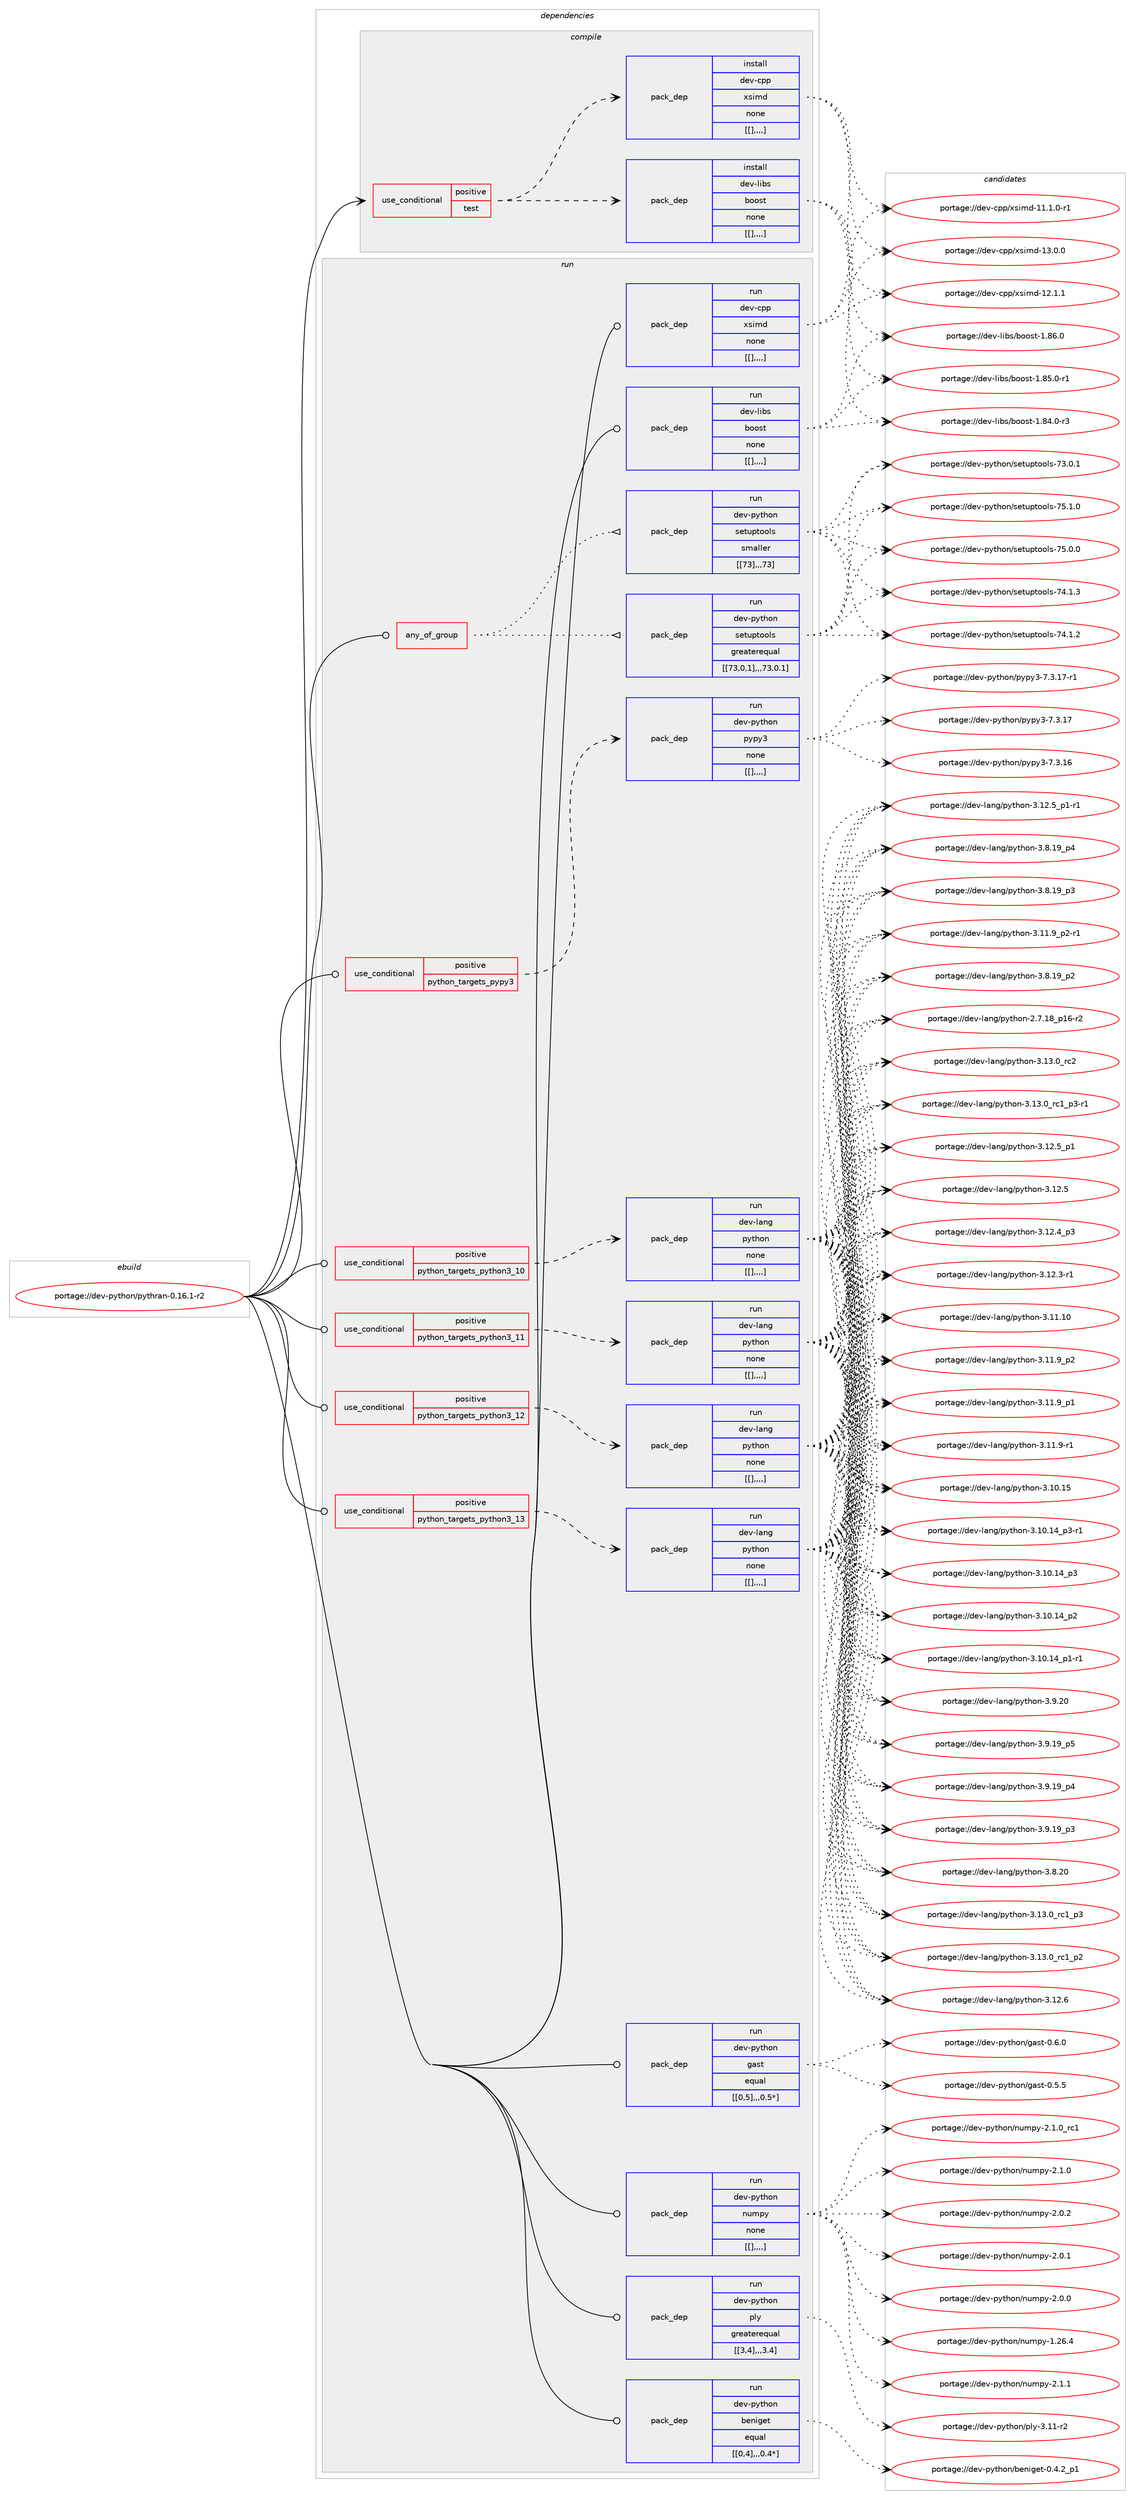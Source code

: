 digraph prolog {

# *************
# Graph options
# *************

newrank=true;
concentrate=true;
compound=true;
graph [rankdir=LR,fontname=Helvetica,fontsize=10,ranksep=1.5];#, ranksep=2.5, nodesep=0.2];
edge  [arrowhead=vee];
node  [fontname=Helvetica,fontsize=10];

# **********
# The ebuild
# **********

subgraph cluster_leftcol {
color=gray;
label=<<i>ebuild</i>>;
id [label="portage://dev-python/pythran-0.16.1-r2", color=red, width=4, href="../dev-python/pythran-0.16.1-r2.svg"];
}

# ****************
# The dependencies
# ****************

subgraph cluster_midcol {
color=gray;
label=<<i>dependencies</i>>;
subgraph cluster_compile {
fillcolor="#eeeeee";
style=filled;
label=<<i>compile</i>>;
subgraph cond39431 {
dependency162568 [label=<<TABLE BORDER="0" CELLBORDER="1" CELLSPACING="0" CELLPADDING="4"><TR><TD ROWSPAN="3" CELLPADDING="10">use_conditional</TD></TR><TR><TD>positive</TD></TR><TR><TD>test</TD></TR></TABLE>>, shape=none, color=red];
subgraph pack121879 {
dependency162569 [label=<<TABLE BORDER="0" CELLBORDER="1" CELLSPACING="0" CELLPADDING="4" WIDTH="220"><TR><TD ROWSPAN="6" CELLPADDING="30">pack_dep</TD></TR><TR><TD WIDTH="110">install</TD></TR><TR><TD>dev-libs</TD></TR><TR><TD>boost</TD></TR><TR><TD>none</TD></TR><TR><TD>[[],,,,]</TD></TR></TABLE>>, shape=none, color=blue];
}
dependency162568:e -> dependency162569:w [weight=20,style="dashed",arrowhead="vee"];
subgraph pack121880 {
dependency162570 [label=<<TABLE BORDER="0" CELLBORDER="1" CELLSPACING="0" CELLPADDING="4" WIDTH="220"><TR><TD ROWSPAN="6" CELLPADDING="30">pack_dep</TD></TR><TR><TD WIDTH="110">install</TD></TR><TR><TD>dev-cpp</TD></TR><TR><TD>xsimd</TD></TR><TR><TD>none</TD></TR><TR><TD>[[],,,,]</TD></TR></TABLE>>, shape=none, color=blue];
}
dependency162568:e -> dependency162570:w [weight=20,style="dashed",arrowhead="vee"];
}
id:e -> dependency162568:w [weight=20,style="solid",arrowhead="vee"];
}
subgraph cluster_compileandrun {
fillcolor="#eeeeee";
style=filled;
label=<<i>compile and run</i>>;
}
subgraph cluster_run {
fillcolor="#eeeeee";
style=filled;
label=<<i>run</i>>;
subgraph any1108 {
dependency162571 [label=<<TABLE BORDER="0" CELLBORDER="1" CELLSPACING="0" CELLPADDING="4"><TR><TD CELLPADDING="10">any_of_group</TD></TR></TABLE>>, shape=none, color=red];subgraph pack121881 {
dependency162572 [label=<<TABLE BORDER="0" CELLBORDER="1" CELLSPACING="0" CELLPADDING="4" WIDTH="220"><TR><TD ROWSPAN="6" CELLPADDING="30">pack_dep</TD></TR><TR><TD WIDTH="110">run</TD></TR><TR><TD>dev-python</TD></TR><TR><TD>setuptools</TD></TR><TR><TD>smaller</TD></TR><TR><TD>[[73],,,73]</TD></TR></TABLE>>, shape=none, color=blue];
}
dependency162571:e -> dependency162572:w [weight=20,style="dotted",arrowhead="oinv"];
subgraph pack121882 {
dependency162573 [label=<<TABLE BORDER="0" CELLBORDER="1" CELLSPACING="0" CELLPADDING="4" WIDTH="220"><TR><TD ROWSPAN="6" CELLPADDING="30">pack_dep</TD></TR><TR><TD WIDTH="110">run</TD></TR><TR><TD>dev-python</TD></TR><TR><TD>setuptools</TD></TR><TR><TD>greaterequal</TD></TR><TR><TD>[[73,0,1],,,73.0.1]</TD></TR></TABLE>>, shape=none, color=blue];
}
dependency162571:e -> dependency162573:w [weight=20,style="dotted",arrowhead="oinv"];
}
id:e -> dependency162571:w [weight=20,style="solid",arrowhead="odot"];
subgraph cond39432 {
dependency162574 [label=<<TABLE BORDER="0" CELLBORDER="1" CELLSPACING="0" CELLPADDING="4"><TR><TD ROWSPAN="3" CELLPADDING="10">use_conditional</TD></TR><TR><TD>positive</TD></TR><TR><TD>python_targets_pypy3</TD></TR></TABLE>>, shape=none, color=red];
subgraph pack121883 {
dependency162575 [label=<<TABLE BORDER="0" CELLBORDER="1" CELLSPACING="0" CELLPADDING="4" WIDTH="220"><TR><TD ROWSPAN="6" CELLPADDING="30">pack_dep</TD></TR><TR><TD WIDTH="110">run</TD></TR><TR><TD>dev-python</TD></TR><TR><TD>pypy3</TD></TR><TR><TD>none</TD></TR><TR><TD>[[],,,,]</TD></TR></TABLE>>, shape=none, color=blue];
}
dependency162574:e -> dependency162575:w [weight=20,style="dashed",arrowhead="vee"];
}
id:e -> dependency162574:w [weight=20,style="solid",arrowhead="odot"];
subgraph cond39433 {
dependency162576 [label=<<TABLE BORDER="0" CELLBORDER="1" CELLSPACING="0" CELLPADDING="4"><TR><TD ROWSPAN="3" CELLPADDING="10">use_conditional</TD></TR><TR><TD>positive</TD></TR><TR><TD>python_targets_python3_10</TD></TR></TABLE>>, shape=none, color=red];
subgraph pack121884 {
dependency162577 [label=<<TABLE BORDER="0" CELLBORDER="1" CELLSPACING="0" CELLPADDING="4" WIDTH="220"><TR><TD ROWSPAN="6" CELLPADDING="30">pack_dep</TD></TR><TR><TD WIDTH="110">run</TD></TR><TR><TD>dev-lang</TD></TR><TR><TD>python</TD></TR><TR><TD>none</TD></TR><TR><TD>[[],,,,]</TD></TR></TABLE>>, shape=none, color=blue];
}
dependency162576:e -> dependency162577:w [weight=20,style="dashed",arrowhead="vee"];
}
id:e -> dependency162576:w [weight=20,style="solid",arrowhead="odot"];
subgraph cond39434 {
dependency162578 [label=<<TABLE BORDER="0" CELLBORDER="1" CELLSPACING="0" CELLPADDING="4"><TR><TD ROWSPAN="3" CELLPADDING="10">use_conditional</TD></TR><TR><TD>positive</TD></TR><TR><TD>python_targets_python3_11</TD></TR></TABLE>>, shape=none, color=red];
subgraph pack121885 {
dependency162579 [label=<<TABLE BORDER="0" CELLBORDER="1" CELLSPACING="0" CELLPADDING="4" WIDTH="220"><TR><TD ROWSPAN="6" CELLPADDING="30">pack_dep</TD></TR><TR><TD WIDTH="110">run</TD></TR><TR><TD>dev-lang</TD></TR><TR><TD>python</TD></TR><TR><TD>none</TD></TR><TR><TD>[[],,,,]</TD></TR></TABLE>>, shape=none, color=blue];
}
dependency162578:e -> dependency162579:w [weight=20,style="dashed",arrowhead="vee"];
}
id:e -> dependency162578:w [weight=20,style="solid",arrowhead="odot"];
subgraph cond39435 {
dependency162580 [label=<<TABLE BORDER="0" CELLBORDER="1" CELLSPACING="0" CELLPADDING="4"><TR><TD ROWSPAN="3" CELLPADDING="10">use_conditional</TD></TR><TR><TD>positive</TD></TR><TR><TD>python_targets_python3_12</TD></TR></TABLE>>, shape=none, color=red];
subgraph pack121886 {
dependency162581 [label=<<TABLE BORDER="0" CELLBORDER="1" CELLSPACING="0" CELLPADDING="4" WIDTH="220"><TR><TD ROWSPAN="6" CELLPADDING="30">pack_dep</TD></TR><TR><TD WIDTH="110">run</TD></TR><TR><TD>dev-lang</TD></TR><TR><TD>python</TD></TR><TR><TD>none</TD></TR><TR><TD>[[],,,,]</TD></TR></TABLE>>, shape=none, color=blue];
}
dependency162580:e -> dependency162581:w [weight=20,style="dashed",arrowhead="vee"];
}
id:e -> dependency162580:w [weight=20,style="solid",arrowhead="odot"];
subgraph cond39436 {
dependency162582 [label=<<TABLE BORDER="0" CELLBORDER="1" CELLSPACING="0" CELLPADDING="4"><TR><TD ROWSPAN="3" CELLPADDING="10">use_conditional</TD></TR><TR><TD>positive</TD></TR><TR><TD>python_targets_python3_13</TD></TR></TABLE>>, shape=none, color=red];
subgraph pack121887 {
dependency162583 [label=<<TABLE BORDER="0" CELLBORDER="1" CELLSPACING="0" CELLPADDING="4" WIDTH="220"><TR><TD ROWSPAN="6" CELLPADDING="30">pack_dep</TD></TR><TR><TD WIDTH="110">run</TD></TR><TR><TD>dev-lang</TD></TR><TR><TD>python</TD></TR><TR><TD>none</TD></TR><TR><TD>[[],,,,]</TD></TR></TABLE>>, shape=none, color=blue];
}
dependency162582:e -> dependency162583:w [weight=20,style="dashed",arrowhead="vee"];
}
id:e -> dependency162582:w [weight=20,style="solid",arrowhead="odot"];
subgraph pack121888 {
dependency162584 [label=<<TABLE BORDER="0" CELLBORDER="1" CELLSPACING="0" CELLPADDING="4" WIDTH="220"><TR><TD ROWSPAN="6" CELLPADDING="30">pack_dep</TD></TR><TR><TD WIDTH="110">run</TD></TR><TR><TD>dev-cpp</TD></TR><TR><TD>xsimd</TD></TR><TR><TD>none</TD></TR><TR><TD>[[],,,,]</TD></TR></TABLE>>, shape=none, color=blue];
}
id:e -> dependency162584:w [weight=20,style="solid",arrowhead="odot"];
subgraph pack121889 {
dependency162585 [label=<<TABLE BORDER="0" CELLBORDER="1" CELLSPACING="0" CELLPADDING="4" WIDTH="220"><TR><TD ROWSPAN="6" CELLPADDING="30">pack_dep</TD></TR><TR><TD WIDTH="110">run</TD></TR><TR><TD>dev-libs</TD></TR><TR><TD>boost</TD></TR><TR><TD>none</TD></TR><TR><TD>[[],,,,]</TD></TR></TABLE>>, shape=none, color=blue];
}
id:e -> dependency162585:w [weight=20,style="solid",arrowhead="odot"];
subgraph pack121890 {
dependency162586 [label=<<TABLE BORDER="0" CELLBORDER="1" CELLSPACING="0" CELLPADDING="4" WIDTH="220"><TR><TD ROWSPAN="6" CELLPADDING="30">pack_dep</TD></TR><TR><TD WIDTH="110">run</TD></TR><TR><TD>dev-python</TD></TR><TR><TD>beniget</TD></TR><TR><TD>equal</TD></TR><TR><TD>[[0,4],,,0.4*]</TD></TR></TABLE>>, shape=none, color=blue];
}
id:e -> dependency162586:w [weight=20,style="solid",arrowhead="odot"];
subgraph pack121891 {
dependency162587 [label=<<TABLE BORDER="0" CELLBORDER="1" CELLSPACING="0" CELLPADDING="4" WIDTH="220"><TR><TD ROWSPAN="6" CELLPADDING="30">pack_dep</TD></TR><TR><TD WIDTH="110">run</TD></TR><TR><TD>dev-python</TD></TR><TR><TD>gast</TD></TR><TR><TD>equal</TD></TR><TR><TD>[[0,5],,,0.5*]</TD></TR></TABLE>>, shape=none, color=blue];
}
id:e -> dependency162587:w [weight=20,style="solid",arrowhead="odot"];
subgraph pack121892 {
dependency162588 [label=<<TABLE BORDER="0" CELLBORDER="1" CELLSPACING="0" CELLPADDING="4" WIDTH="220"><TR><TD ROWSPAN="6" CELLPADDING="30">pack_dep</TD></TR><TR><TD WIDTH="110">run</TD></TR><TR><TD>dev-python</TD></TR><TR><TD>numpy</TD></TR><TR><TD>none</TD></TR><TR><TD>[[],,,,]</TD></TR></TABLE>>, shape=none, color=blue];
}
id:e -> dependency162588:w [weight=20,style="solid",arrowhead="odot"];
subgraph pack121893 {
dependency162589 [label=<<TABLE BORDER="0" CELLBORDER="1" CELLSPACING="0" CELLPADDING="4" WIDTH="220"><TR><TD ROWSPAN="6" CELLPADDING="30">pack_dep</TD></TR><TR><TD WIDTH="110">run</TD></TR><TR><TD>dev-python</TD></TR><TR><TD>ply</TD></TR><TR><TD>greaterequal</TD></TR><TR><TD>[[3,4],,,3.4]</TD></TR></TABLE>>, shape=none, color=blue];
}
id:e -> dependency162589:w [weight=20,style="solid",arrowhead="odot"];
}
}

# **************
# The candidates
# **************

subgraph cluster_choices {
rank=same;
color=gray;
label=<<i>candidates</i>>;

subgraph choice121879 {
color=black;
nodesep=1;
choice1001011184510810598115479811111111511645494656544648 [label="portage://dev-libs/boost-1.86.0", color=red, width=4,href="../dev-libs/boost-1.86.0.svg"];
choice10010111845108105981154798111111115116454946565346484511449 [label="portage://dev-libs/boost-1.85.0-r1", color=red, width=4,href="../dev-libs/boost-1.85.0-r1.svg"];
choice10010111845108105981154798111111115116454946565246484511451 [label="portage://dev-libs/boost-1.84.0-r3", color=red, width=4,href="../dev-libs/boost-1.84.0-r3.svg"];
dependency162569:e -> choice1001011184510810598115479811111111511645494656544648:w [style=dotted,weight="100"];
dependency162569:e -> choice10010111845108105981154798111111115116454946565346484511449:w [style=dotted,weight="100"];
dependency162569:e -> choice10010111845108105981154798111111115116454946565246484511451:w [style=dotted,weight="100"];
}
subgraph choice121880 {
color=black;
nodesep=1;
choice10010111845991121124712011510510910045495146484648 [label="portage://dev-cpp/xsimd-13.0.0", color=red, width=4,href="../dev-cpp/xsimd-13.0.0.svg"];
choice10010111845991121124712011510510910045495046494649 [label="portage://dev-cpp/xsimd-12.1.1", color=red, width=4,href="../dev-cpp/xsimd-12.1.1.svg"];
choice100101118459911211247120115105109100454949464946484511449 [label="portage://dev-cpp/xsimd-11.1.0-r1", color=red, width=4,href="../dev-cpp/xsimd-11.1.0-r1.svg"];
dependency162570:e -> choice10010111845991121124712011510510910045495146484648:w [style=dotted,weight="100"];
dependency162570:e -> choice10010111845991121124712011510510910045495046494649:w [style=dotted,weight="100"];
dependency162570:e -> choice100101118459911211247120115105109100454949464946484511449:w [style=dotted,weight="100"];
}
subgraph choice121881 {
color=black;
nodesep=1;
choice100101118451121211161041111104711510111611711211611111110811545555346494648 [label="portage://dev-python/setuptools-75.1.0", color=red, width=4,href="../dev-python/setuptools-75.1.0.svg"];
choice100101118451121211161041111104711510111611711211611111110811545555346484648 [label="portage://dev-python/setuptools-75.0.0", color=red, width=4,href="../dev-python/setuptools-75.0.0.svg"];
choice100101118451121211161041111104711510111611711211611111110811545555246494651 [label="portage://dev-python/setuptools-74.1.3", color=red, width=4,href="../dev-python/setuptools-74.1.3.svg"];
choice100101118451121211161041111104711510111611711211611111110811545555246494650 [label="portage://dev-python/setuptools-74.1.2", color=red, width=4,href="../dev-python/setuptools-74.1.2.svg"];
choice100101118451121211161041111104711510111611711211611111110811545555146484649 [label="portage://dev-python/setuptools-73.0.1", color=red, width=4,href="../dev-python/setuptools-73.0.1.svg"];
dependency162572:e -> choice100101118451121211161041111104711510111611711211611111110811545555346494648:w [style=dotted,weight="100"];
dependency162572:e -> choice100101118451121211161041111104711510111611711211611111110811545555346484648:w [style=dotted,weight="100"];
dependency162572:e -> choice100101118451121211161041111104711510111611711211611111110811545555246494651:w [style=dotted,weight="100"];
dependency162572:e -> choice100101118451121211161041111104711510111611711211611111110811545555246494650:w [style=dotted,weight="100"];
dependency162572:e -> choice100101118451121211161041111104711510111611711211611111110811545555146484649:w [style=dotted,weight="100"];
}
subgraph choice121882 {
color=black;
nodesep=1;
choice100101118451121211161041111104711510111611711211611111110811545555346494648 [label="portage://dev-python/setuptools-75.1.0", color=red, width=4,href="../dev-python/setuptools-75.1.0.svg"];
choice100101118451121211161041111104711510111611711211611111110811545555346484648 [label="portage://dev-python/setuptools-75.0.0", color=red, width=4,href="../dev-python/setuptools-75.0.0.svg"];
choice100101118451121211161041111104711510111611711211611111110811545555246494651 [label="portage://dev-python/setuptools-74.1.3", color=red, width=4,href="../dev-python/setuptools-74.1.3.svg"];
choice100101118451121211161041111104711510111611711211611111110811545555246494650 [label="portage://dev-python/setuptools-74.1.2", color=red, width=4,href="../dev-python/setuptools-74.1.2.svg"];
choice100101118451121211161041111104711510111611711211611111110811545555146484649 [label="portage://dev-python/setuptools-73.0.1", color=red, width=4,href="../dev-python/setuptools-73.0.1.svg"];
dependency162573:e -> choice100101118451121211161041111104711510111611711211611111110811545555346494648:w [style=dotted,weight="100"];
dependency162573:e -> choice100101118451121211161041111104711510111611711211611111110811545555346484648:w [style=dotted,weight="100"];
dependency162573:e -> choice100101118451121211161041111104711510111611711211611111110811545555246494651:w [style=dotted,weight="100"];
dependency162573:e -> choice100101118451121211161041111104711510111611711211611111110811545555246494650:w [style=dotted,weight="100"];
dependency162573:e -> choice100101118451121211161041111104711510111611711211611111110811545555146484649:w [style=dotted,weight="100"];
}
subgraph choice121883 {
color=black;
nodesep=1;
choice100101118451121211161041111104711212111212151455546514649554511449 [label="portage://dev-python/pypy3-7.3.17-r1", color=red, width=4,href="../dev-python/pypy3-7.3.17-r1.svg"];
choice10010111845112121116104111110471121211121215145554651464955 [label="portage://dev-python/pypy3-7.3.17", color=red, width=4,href="../dev-python/pypy3-7.3.17.svg"];
choice10010111845112121116104111110471121211121215145554651464954 [label="portage://dev-python/pypy3-7.3.16", color=red, width=4,href="../dev-python/pypy3-7.3.16.svg"];
dependency162575:e -> choice100101118451121211161041111104711212111212151455546514649554511449:w [style=dotted,weight="100"];
dependency162575:e -> choice10010111845112121116104111110471121211121215145554651464955:w [style=dotted,weight="100"];
dependency162575:e -> choice10010111845112121116104111110471121211121215145554651464954:w [style=dotted,weight="100"];
}
subgraph choice121884 {
color=black;
nodesep=1;
choice10010111845108971101034711212111610411111045514649514648951149950 [label="portage://dev-lang/python-3.13.0_rc2", color=red, width=4,href="../dev-lang/python-3.13.0_rc2.svg"];
choice1001011184510897110103471121211161041111104551464951464895114994995112514511449 [label="portage://dev-lang/python-3.13.0_rc1_p3-r1", color=red, width=4,href="../dev-lang/python-3.13.0_rc1_p3-r1.svg"];
choice100101118451089711010347112121116104111110455146495146489511499499511251 [label="portage://dev-lang/python-3.13.0_rc1_p3", color=red, width=4,href="../dev-lang/python-3.13.0_rc1_p3.svg"];
choice100101118451089711010347112121116104111110455146495146489511499499511250 [label="portage://dev-lang/python-3.13.0_rc1_p2", color=red, width=4,href="../dev-lang/python-3.13.0_rc1_p2.svg"];
choice10010111845108971101034711212111610411111045514649504654 [label="portage://dev-lang/python-3.12.6", color=red, width=4,href="../dev-lang/python-3.12.6.svg"];
choice1001011184510897110103471121211161041111104551464950465395112494511449 [label="portage://dev-lang/python-3.12.5_p1-r1", color=red, width=4,href="../dev-lang/python-3.12.5_p1-r1.svg"];
choice100101118451089711010347112121116104111110455146495046539511249 [label="portage://dev-lang/python-3.12.5_p1", color=red, width=4,href="../dev-lang/python-3.12.5_p1.svg"];
choice10010111845108971101034711212111610411111045514649504653 [label="portage://dev-lang/python-3.12.5", color=red, width=4,href="../dev-lang/python-3.12.5.svg"];
choice100101118451089711010347112121116104111110455146495046529511251 [label="portage://dev-lang/python-3.12.4_p3", color=red, width=4,href="../dev-lang/python-3.12.4_p3.svg"];
choice100101118451089711010347112121116104111110455146495046514511449 [label="portage://dev-lang/python-3.12.3-r1", color=red, width=4,href="../dev-lang/python-3.12.3-r1.svg"];
choice1001011184510897110103471121211161041111104551464949464948 [label="portage://dev-lang/python-3.11.10", color=red, width=4,href="../dev-lang/python-3.11.10.svg"];
choice1001011184510897110103471121211161041111104551464949465795112504511449 [label="portage://dev-lang/python-3.11.9_p2-r1", color=red, width=4,href="../dev-lang/python-3.11.9_p2-r1.svg"];
choice100101118451089711010347112121116104111110455146494946579511250 [label="portage://dev-lang/python-3.11.9_p2", color=red, width=4,href="../dev-lang/python-3.11.9_p2.svg"];
choice100101118451089711010347112121116104111110455146494946579511249 [label="portage://dev-lang/python-3.11.9_p1", color=red, width=4,href="../dev-lang/python-3.11.9_p1.svg"];
choice100101118451089711010347112121116104111110455146494946574511449 [label="portage://dev-lang/python-3.11.9-r1", color=red, width=4,href="../dev-lang/python-3.11.9-r1.svg"];
choice1001011184510897110103471121211161041111104551464948464953 [label="portage://dev-lang/python-3.10.15", color=red, width=4,href="../dev-lang/python-3.10.15.svg"];
choice100101118451089711010347112121116104111110455146494846495295112514511449 [label="portage://dev-lang/python-3.10.14_p3-r1", color=red, width=4,href="../dev-lang/python-3.10.14_p3-r1.svg"];
choice10010111845108971101034711212111610411111045514649484649529511251 [label="portage://dev-lang/python-3.10.14_p3", color=red, width=4,href="../dev-lang/python-3.10.14_p3.svg"];
choice10010111845108971101034711212111610411111045514649484649529511250 [label="portage://dev-lang/python-3.10.14_p2", color=red, width=4,href="../dev-lang/python-3.10.14_p2.svg"];
choice100101118451089711010347112121116104111110455146494846495295112494511449 [label="portage://dev-lang/python-3.10.14_p1-r1", color=red, width=4,href="../dev-lang/python-3.10.14_p1-r1.svg"];
choice10010111845108971101034711212111610411111045514657465048 [label="portage://dev-lang/python-3.9.20", color=red, width=4,href="../dev-lang/python-3.9.20.svg"];
choice100101118451089711010347112121116104111110455146574649579511253 [label="portage://dev-lang/python-3.9.19_p5", color=red, width=4,href="../dev-lang/python-3.9.19_p5.svg"];
choice100101118451089711010347112121116104111110455146574649579511252 [label="portage://dev-lang/python-3.9.19_p4", color=red, width=4,href="../dev-lang/python-3.9.19_p4.svg"];
choice100101118451089711010347112121116104111110455146574649579511251 [label="portage://dev-lang/python-3.9.19_p3", color=red, width=4,href="../dev-lang/python-3.9.19_p3.svg"];
choice10010111845108971101034711212111610411111045514656465048 [label="portage://dev-lang/python-3.8.20", color=red, width=4,href="../dev-lang/python-3.8.20.svg"];
choice100101118451089711010347112121116104111110455146564649579511252 [label="portage://dev-lang/python-3.8.19_p4", color=red, width=4,href="../dev-lang/python-3.8.19_p4.svg"];
choice100101118451089711010347112121116104111110455146564649579511251 [label="portage://dev-lang/python-3.8.19_p3", color=red, width=4,href="../dev-lang/python-3.8.19_p3.svg"];
choice100101118451089711010347112121116104111110455146564649579511250 [label="portage://dev-lang/python-3.8.19_p2", color=red, width=4,href="../dev-lang/python-3.8.19_p2.svg"];
choice100101118451089711010347112121116104111110455046554649569511249544511450 [label="portage://dev-lang/python-2.7.18_p16-r2", color=red, width=4,href="../dev-lang/python-2.7.18_p16-r2.svg"];
dependency162577:e -> choice10010111845108971101034711212111610411111045514649514648951149950:w [style=dotted,weight="100"];
dependency162577:e -> choice1001011184510897110103471121211161041111104551464951464895114994995112514511449:w [style=dotted,weight="100"];
dependency162577:e -> choice100101118451089711010347112121116104111110455146495146489511499499511251:w [style=dotted,weight="100"];
dependency162577:e -> choice100101118451089711010347112121116104111110455146495146489511499499511250:w [style=dotted,weight="100"];
dependency162577:e -> choice10010111845108971101034711212111610411111045514649504654:w [style=dotted,weight="100"];
dependency162577:e -> choice1001011184510897110103471121211161041111104551464950465395112494511449:w [style=dotted,weight="100"];
dependency162577:e -> choice100101118451089711010347112121116104111110455146495046539511249:w [style=dotted,weight="100"];
dependency162577:e -> choice10010111845108971101034711212111610411111045514649504653:w [style=dotted,weight="100"];
dependency162577:e -> choice100101118451089711010347112121116104111110455146495046529511251:w [style=dotted,weight="100"];
dependency162577:e -> choice100101118451089711010347112121116104111110455146495046514511449:w [style=dotted,weight="100"];
dependency162577:e -> choice1001011184510897110103471121211161041111104551464949464948:w [style=dotted,weight="100"];
dependency162577:e -> choice1001011184510897110103471121211161041111104551464949465795112504511449:w [style=dotted,weight="100"];
dependency162577:e -> choice100101118451089711010347112121116104111110455146494946579511250:w [style=dotted,weight="100"];
dependency162577:e -> choice100101118451089711010347112121116104111110455146494946579511249:w [style=dotted,weight="100"];
dependency162577:e -> choice100101118451089711010347112121116104111110455146494946574511449:w [style=dotted,weight="100"];
dependency162577:e -> choice1001011184510897110103471121211161041111104551464948464953:w [style=dotted,weight="100"];
dependency162577:e -> choice100101118451089711010347112121116104111110455146494846495295112514511449:w [style=dotted,weight="100"];
dependency162577:e -> choice10010111845108971101034711212111610411111045514649484649529511251:w [style=dotted,weight="100"];
dependency162577:e -> choice10010111845108971101034711212111610411111045514649484649529511250:w [style=dotted,weight="100"];
dependency162577:e -> choice100101118451089711010347112121116104111110455146494846495295112494511449:w [style=dotted,weight="100"];
dependency162577:e -> choice10010111845108971101034711212111610411111045514657465048:w [style=dotted,weight="100"];
dependency162577:e -> choice100101118451089711010347112121116104111110455146574649579511253:w [style=dotted,weight="100"];
dependency162577:e -> choice100101118451089711010347112121116104111110455146574649579511252:w [style=dotted,weight="100"];
dependency162577:e -> choice100101118451089711010347112121116104111110455146574649579511251:w [style=dotted,weight="100"];
dependency162577:e -> choice10010111845108971101034711212111610411111045514656465048:w [style=dotted,weight="100"];
dependency162577:e -> choice100101118451089711010347112121116104111110455146564649579511252:w [style=dotted,weight="100"];
dependency162577:e -> choice100101118451089711010347112121116104111110455146564649579511251:w [style=dotted,weight="100"];
dependency162577:e -> choice100101118451089711010347112121116104111110455146564649579511250:w [style=dotted,weight="100"];
dependency162577:e -> choice100101118451089711010347112121116104111110455046554649569511249544511450:w [style=dotted,weight="100"];
}
subgraph choice121885 {
color=black;
nodesep=1;
choice10010111845108971101034711212111610411111045514649514648951149950 [label="portage://dev-lang/python-3.13.0_rc2", color=red, width=4,href="../dev-lang/python-3.13.0_rc2.svg"];
choice1001011184510897110103471121211161041111104551464951464895114994995112514511449 [label="portage://dev-lang/python-3.13.0_rc1_p3-r1", color=red, width=4,href="../dev-lang/python-3.13.0_rc1_p3-r1.svg"];
choice100101118451089711010347112121116104111110455146495146489511499499511251 [label="portage://dev-lang/python-3.13.0_rc1_p3", color=red, width=4,href="../dev-lang/python-3.13.0_rc1_p3.svg"];
choice100101118451089711010347112121116104111110455146495146489511499499511250 [label="portage://dev-lang/python-3.13.0_rc1_p2", color=red, width=4,href="../dev-lang/python-3.13.0_rc1_p2.svg"];
choice10010111845108971101034711212111610411111045514649504654 [label="portage://dev-lang/python-3.12.6", color=red, width=4,href="../dev-lang/python-3.12.6.svg"];
choice1001011184510897110103471121211161041111104551464950465395112494511449 [label="portage://dev-lang/python-3.12.5_p1-r1", color=red, width=4,href="../dev-lang/python-3.12.5_p1-r1.svg"];
choice100101118451089711010347112121116104111110455146495046539511249 [label="portage://dev-lang/python-3.12.5_p1", color=red, width=4,href="../dev-lang/python-3.12.5_p1.svg"];
choice10010111845108971101034711212111610411111045514649504653 [label="portage://dev-lang/python-3.12.5", color=red, width=4,href="../dev-lang/python-3.12.5.svg"];
choice100101118451089711010347112121116104111110455146495046529511251 [label="portage://dev-lang/python-3.12.4_p3", color=red, width=4,href="../dev-lang/python-3.12.4_p3.svg"];
choice100101118451089711010347112121116104111110455146495046514511449 [label="portage://dev-lang/python-3.12.3-r1", color=red, width=4,href="../dev-lang/python-3.12.3-r1.svg"];
choice1001011184510897110103471121211161041111104551464949464948 [label="portage://dev-lang/python-3.11.10", color=red, width=4,href="../dev-lang/python-3.11.10.svg"];
choice1001011184510897110103471121211161041111104551464949465795112504511449 [label="portage://dev-lang/python-3.11.9_p2-r1", color=red, width=4,href="../dev-lang/python-3.11.9_p2-r1.svg"];
choice100101118451089711010347112121116104111110455146494946579511250 [label="portage://dev-lang/python-3.11.9_p2", color=red, width=4,href="../dev-lang/python-3.11.9_p2.svg"];
choice100101118451089711010347112121116104111110455146494946579511249 [label="portage://dev-lang/python-3.11.9_p1", color=red, width=4,href="../dev-lang/python-3.11.9_p1.svg"];
choice100101118451089711010347112121116104111110455146494946574511449 [label="portage://dev-lang/python-3.11.9-r1", color=red, width=4,href="../dev-lang/python-3.11.9-r1.svg"];
choice1001011184510897110103471121211161041111104551464948464953 [label="portage://dev-lang/python-3.10.15", color=red, width=4,href="../dev-lang/python-3.10.15.svg"];
choice100101118451089711010347112121116104111110455146494846495295112514511449 [label="portage://dev-lang/python-3.10.14_p3-r1", color=red, width=4,href="../dev-lang/python-3.10.14_p3-r1.svg"];
choice10010111845108971101034711212111610411111045514649484649529511251 [label="portage://dev-lang/python-3.10.14_p3", color=red, width=4,href="../dev-lang/python-3.10.14_p3.svg"];
choice10010111845108971101034711212111610411111045514649484649529511250 [label="portage://dev-lang/python-3.10.14_p2", color=red, width=4,href="../dev-lang/python-3.10.14_p2.svg"];
choice100101118451089711010347112121116104111110455146494846495295112494511449 [label="portage://dev-lang/python-3.10.14_p1-r1", color=red, width=4,href="../dev-lang/python-3.10.14_p1-r1.svg"];
choice10010111845108971101034711212111610411111045514657465048 [label="portage://dev-lang/python-3.9.20", color=red, width=4,href="../dev-lang/python-3.9.20.svg"];
choice100101118451089711010347112121116104111110455146574649579511253 [label="portage://dev-lang/python-3.9.19_p5", color=red, width=4,href="../dev-lang/python-3.9.19_p5.svg"];
choice100101118451089711010347112121116104111110455146574649579511252 [label="portage://dev-lang/python-3.9.19_p4", color=red, width=4,href="../dev-lang/python-3.9.19_p4.svg"];
choice100101118451089711010347112121116104111110455146574649579511251 [label="portage://dev-lang/python-3.9.19_p3", color=red, width=4,href="../dev-lang/python-3.9.19_p3.svg"];
choice10010111845108971101034711212111610411111045514656465048 [label="portage://dev-lang/python-3.8.20", color=red, width=4,href="../dev-lang/python-3.8.20.svg"];
choice100101118451089711010347112121116104111110455146564649579511252 [label="portage://dev-lang/python-3.8.19_p4", color=red, width=4,href="../dev-lang/python-3.8.19_p4.svg"];
choice100101118451089711010347112121116104111110455146564649579511251 [label="portage://dev-lang/python-3.8.19_p3", color=red, width=4,href="../dev-lang/python-3.8.19_p3.svg"];
choice100101118451089711010347112121116104111110455146564649579511250 [label="portage://dev-lang/python-3.8.19_p2", color=red, width=4,href="../dev-lang/python-3.8.19_p2.svg"];
choice100101118451089711010347112121116104111110455046554649569511249544511450 [label="portage://dev-lang/python-2.7.18_p16-r2", color=red, width=4,href="../dev-lang/python-2.7.18_p16-r2.svg"];
dependency162579:e -> choice10010111845108971101034711212111610411111045514649514648951149950:w [style=dotted,weight="100"];
dependency162579:e -> choice1001011184510897110103471121211161041111104551464951464895114994995112514511449:w [style=dotted,weight="100"];
dependency162579:e -> choice100101118451089711010347112121116104111110455146495146489511499499511251:w [style=dotted,weight="100"];
dependency162579:e -> choice100101118451089711010347112121116104111110455146495146489511499499511250:w [style=dotted,weight="100"];
dependency162579:e -> choice10010111845108971101034711212111610411111045514649504654:w [style=dotted,weight="100"];
dependency162579:e -> choice1001011184510897110103471121211161041111104551464950465395112494511449:w [style=dotted,weight="100"];
dependency162579:e -> choice100101118451089711010347112121116104111110455146495046539511249:w [style=dotted,weight="100"];
dependency162579:e -> choice10010111845108971101034711212111610411111045514649504653:w [style=dotted,weight="100"];
dependency162579:e -> choice100101118451089711010347112121116104111110455146495046529511251:w [style=dotted,weight="100"];
dependency162579:e -> choice100101118451089711010347112121116104111110455146495046514511449:w [style=dotted,weight="100"];
dependency162579:e -> choice1001011184510897110103471121211161041111104551464949464948:w [style=dotted,weight="100"];
dependency162579:e -> choice1001011184510897110103471121211161041111104551464949465795112504511449:w [style=dotted,weight="100"];
dependency162579:e -> choice100101118451089711010347112121116104111110455146494946579511250:w [style=dotted,weight="100"];
dependency162579:e -> choice100101118451089711010347112121116104111110455146494946579511249:w [style=dotted,weight="100"];
dependency162579:e -> choice100101118451089711010347112121116104111110455146494946574511449:w [style=dotted,weight="100"];
dependency162579:e -> choice1001011184510897110103471121211161041111104551464948464953:w [style=dotted,weight="100"];
dependency162579:e -> choice100101118451089711010347112121116104111110455146494846495295112514511449:w [style=dotted,weight="100"];
dependency162579:e -> choice10010111845108971101034711212111610411111045514649484649529511251:w [style=dotted,weight="100"];
dependency162579:e -> choice10010111845108971101034711212111610411111045514649484649529511250:w [style=dotted,weight="100"];
dependency162579:e -> choice100101118451089711010347112121116104111110455146494846495295112494511449:w [style=dotted,weight="100"];
dependency162579:e -> choice10010111845108971101034711212111610411111045514657465048:w [style=dotted,weight="100"];
dependency162579:e -> choice100101118451089711010347112121116104111110455146574649579511253:w [style=dotted,weight="100"];
dependency162579:e -> choice100101118451089711010347112121116104111110455146574649579511252:w [style=dotted,weight="100"];
dependency162579:e -> choice100101118451089711010347112121116104111110455146574649579511251:w [style=dotted,weight="100"];
dependency162579:e -> choice10010111845108971101034711212111610411111045514656465048:w [style=dotted,weight="100"];
dependency162579:e -> choice100101118451089711010347112121116104111110455146564649579511252:w [style=dotted,weight="100"];
dependency162579:e -> choice100101118451089711010347112121116104111110455146564649579511251:w [style=dotted,weight="100"];
dependency162579:e -> choice100101118451089711010347112121116104111110455146564649579511250:w [style=dotted,weight="100"];
dependency162579:e -> choice100101118451089711010347112121116104111110455046554649569511249544511450:w [style=dotted,weight="100"];
}
subgraph choice121886 {
color=black;
nodesep=1;
choice10010111845108971101034711212111610411111045514649514648951149950 [label="portage://dev-lang/python-3.13.0_rc2", color=red, width=4,href="../dev-lang/python-3.13.0_rc2.svg"];
choice1001011184510897110103471121211161041111104551464951464895114994995112514511449 [label="portage://dev-lang/python-3.13.0_rc1_p3-r1", color=red, width=4,href="../dev-lang/python-3.13.0_rc1_p3-r1.svg"];
choice100101118451089711010347112121116104111110455146495146489511499499511251 [label="portage://dev-lang/python-3.13.0_rc1_p3", color=red, width=4,href="../dev-lang/python-3.13.0_rc1_p3.svg"];
choice100101118451089711010347112121116104111110455146495146489511499499511250 [label="portage://dev-lang/python-3.13.0_rc1_p2", color=red, width=4,href="../dev-lang/python-3.13.0_rc1_p2.svg"];
choice10010111845108971101034711212111610411111045514649504654 [label="portage://dev-lang/python-3.12.6", color=red, width=4,href="../dev-lang/python-3.12.6.svg"];
choice1001011184510897110103471121211161041111104551464950465395112494511449 [label="portage://dev-lang/python-3.12.5_p1-r1", color=red, width=4,href="../dev-lang/python-3.12.5_p1-r1.svg"];
choice100101118451089711010347112121116104111110455146495046539511249 [label="portage://dev-lang/python-3.12.5_p1", color=red, width=4,href="../dev-lang/python-3.12.5_p1.svg"];
choice10010111845108971101034711212111610411111045514649504653 [label="portage://dev-lang/python-3.12.5", color=red, width=4,href="../dev-lang/python-3.12.5.svg"];
choice100101118451089711010347112121116104111110455146495046529511251 [label="portage://dev-lang/python-3.12.4_p3", color=red, width=4,href="../dev-lang/python-3.12.4_p3.svg"];
choice100101118451089711010347112121116104111110455146495046514511449 [label="portage://dev-lang/python-3.12.3-r1", color=red, width=4,href="../dev-lang/python-3.12.3-r1.svg"];
choice1001011184510897110103471121211161041111104551464949464948 [label="portage://dev-lang/python-3.11.10", color=red, width=4,href="../dev-lang/python-3.11.10.svg"];
choice1001011184510897110103471121211161041111104551464949465795112504511449 [label="portage://dev-lang/python-3.11.9_p2-r1", color=red, width=4,href="../dev-lang/python-3.11.9_p2-r1.svg"];
choice100101118451089711010347112121116104111110455146494946579511250 [label="portage://dev-lang/python-3.11.9_p2", color=red, width=4,href="../dev-lang/python-3.11.9_p2.svg"];
choice100101118451089711010347112121116104111110455146494946579511249 [label="portage://dev-lang/python-3.11.9_p1", color=red, width=4,href="../dev-lang/python-3.11.9_p1.svg"];
choice100101118451089711010347112121116104111110455146494946574511449 [label="portage://dev-lang/python-3.11.9-r1", color=red, width=4,href="../dev-lang/python-3.11.9-r1.svg"];
choice1001011184510897110103471121211161041111104551464948464953 [label="portage://dev-lang/python-3.10.15", color=red, width=4,href="../dev-lang/python-3.10.15.svg"];
choice100101118451089711010347112121116104111110455146494846495295112514511449 [label="portage://dev-lang/python-3.10.14_p3-r1", color=red, width=4,href="../dev-lang/python-3.10.14_p3-r1.svg"];
choice10010111845108971101034711212111610411111045514649484649529511251 [label="portage://dev-lang/python-3.10.14_p3", color=red, width=4,href="../dev-lang/python-3.10.14_p3.svg"];
choice10010111845108971101034711212111610411111045514649484649529511250 [label="portage://dev-lang/python-3.10.14_p2", color=red, width=4,href="../dev-lang/python-3.10.14_p2.svg"];
choice100101118451089711010347112121116104111110455146494846495295112494511449 [label="portage://dev-lang/python-3.10.14_p1-r1", color=red, width=4,href="../dev-lang/python-3.10.14_p1-r1.svg"];
choice10010111845108971101034711212111610411111045514657465048 [label="portage://dev-lang/python-3.9.20", color=red, width=4,href="../dev-lang/python-3.9.20.svg"];
choice100101118451089711010347112121116104111110455146574649579511253 [label="portage://dev-lang/python-3.9.19_p5", color=red, width=4,href="../dev-lang/python-3.9.19_p5.svg"];
choice100101118451089711010347112121116104111110455146574649579511252 [label="portage://dev-lang/python-3.9.19_p4", color=red, width=4,href="../dev-lang/python-3.9.19_p4.svg"];
choice100101118451089711010347112121116104111110455146574649579511251 [label="portage://dev-lang/python-3.9.19_p3", color=red, width=4,href="../dev-lang/python-3.9.19_p3.svg"];
choice10010111845108971101034711212111610411111045514656465048 [label="portage://dev-lang/python-3.8.20", color=red, width=4,href="../dev-lang/python-3.8.20.svg"];
choice100101118451089711010347112121116104111110455146564649579511252 [label="portage://dev-lang/python-3.8.19_p4", color=red, width=4,href="../dev-lang/python-3.8.19_p4.svg"];
choice100101118451089711010347112121116104111110455146564649579511251 [label="portage://dev-lang/python-3.8.19_p3", color=red, width=4,href="../dev-lang/python-3.8.19_p3.svg"];
choice100101118451089711010347112121116104111110455146564649579511250 [label="portage://dev-lang/python-3.8.19_p2", color=red, width=4,href="../dev-lang/python-3.8.19_p2.svg"];
choice100101118451089711010347112121116104111110455046554649569511249544511450 [label="portage://dev-lang/python-2.7.18_p16-r2", color=red, width=4,href="../dev-lang/python-2.7.18_p16-r2.svg"];
dependency162581:e -> choice10010111845108971101034711212111610411111045514649514648951149950:w [style=dotted,weight="100"];
dependency162581:e -> choice1001011184510897110103471121211161041111104551464951464895114994995112514511449:w [style=dotted,weight="100"];
dependency162581:e -> choice100101118451089711010347112121116104111110455146495146489511499499511251:w [style=dotted,weight="100"];
dependency162581:e -> choice100101118451089711010347112121116104111110455146495146489511499499511250:w [style=dotted,weight="100"];
dependency162581:e -> choice10010111845108971101034711212111610411111045514649504654:w [style=dotted,weight="100"];
dependency162581:e -> choice1001011184510897110103471121211161041111104551464950465395112494511449:w [style=dotted,weight="100"];
dependency162581:e -> choice100101118451089711010347112121116104111110455146495046539511249:w [style=dotted,weight="100"];
dependency162581:e -> choice10010111845108971101034711212111610411111045514649504653:w [style=dotted,weight="100"];
dependency162581:e -> choice100101118451089711010347112121116104111110455146495046529511251:w [style=dotted,weight="100"];
dependency162581:e -> choice100101118451089711010347112121116104111110455146495046514511449:w [style=dotted,weight="100"];
dependency162581:e -> choice1001011184510897110103471121211161041111104551464949464948:w [style=dotted,weight="100"];
dependency162581:e -> choice1001011184510897110103471121211161041111104551464949465795112504511449:w [style=dotted,weight="100"];
dependency162581:e -> choice100101118451089711010347112121116104111110455146494946579511250:w [style=dotted,weight="100"];
dependency162581:e -> choice100101118451089711010347112121116104111110455146494946579511249:w [style=dotted,weight="100"];
dependency162581:e -> choice100101118451089711010347112121116104111110455146494946574511449:w [style=dotted,weight="100"];
dependency162581:e -> choice1001011184510897110103471121211161041111104551464948464953:w [style=dotted,weight="100"];
dependency162581:e -> choice100101118451089711010347112121116104111110455146494846495295112514511449:w [style=dotted,weight="100"];
dependency162581:e -> choice10010111845108971101034711212111610411111045514649484649529511251:w [style=dotted,weight="100"];
dependency162581:e -> choice10010111845108971101034711212111610411111045514649484649529511250:w [style=dotted,weight="100"];
dependency162581:e -> choice100101118451089711010347112121116104111110455146494846495295112494511449:w [style=dotted,weight="100"];
dependency162581:e -> choice10010111845108971101034711212111610411111045514657465048:w [style=dotted,weight="100"];
dependency162581:e -> choice100101118451089711010347112121116104111110455146574649579511253:w [style=dotted,weight="100"];
dependency162581:e -> choice100101118451089711010347112121116104111110455146574649579511252:w [style=dotted,weight="100"];
dependency162581:e -> choice100101118451089711010347112121116104111110455146574649579511251:w [style=dotted,weight="100"];
dependency162581:e -> choice10010111845108971101034711212111610411111045514656465048:w [style=dotted,weight="100"];
dependency162581:e -> choice100101118451089711010347112121116104111110455146564649579511252:w [style=dotted,weight="100"];
dependency162581:e -> choice100101118451089711010347112121116104111110455146564649579511251:w [style=dotted,weight="100"];
dependency162581:e -> choice100101118451089711010347112121116104111110455146564649579511250:w [style=dotted,weight="100"];
dependency162581:e -> choice100101118451089711010347112121116104111110455046554649569511249544511450:w [style=dotted,weight="100"];
}
subgraph choice121887 {
color=black;
nodesep=1;
choice10010111845108971101034711212111610411111045514649514648951149950 [label="portage://dev-lang/python-3.13.0_rc2", color=red, width=4,href="../dev-lang/python-3.13.0_rc2.svg"];
choice1001011184510897110103471121211161041111104551464951464895114994995112514511449 [label="portage://dev-lang/python-3.13.0_rc1_p3-r1", color=red, width=4,href="../dev-lang/python-3.13.0_rc1_p3-r1.svg"];
choice100101118451089711010347112121116104111110455146495146489511499499511251 [label="portage://dev-lang/python-3.13.0_rc1_p3", color=red, width=4,href="../dev-lang/python-3.13.0_rc1_p3.svg"];
choice100101118451089711010347112121116104111110455146495146489511499499511250 [label="portage://dev-lang/python-3.13.0_rc1_p2", color=red, width=4,href="../dev-lang/python-3.13.0_rc1_p2.svg"];
choice10010111845108971101034711212111610411111045514649504654 [label="portage://dev-lang/python-3.12.6", color=red, width=4,href="../dev-lang/python-3.12.6.svg"];
choice1001011184510897110103471121211161041111104551464950465395112494511449 [label="portage://dev-lang/python-3.12.5_p1-r1", color=red, width=4,href="../dev-lang/python-3.12.5_p1-r1.svg"];
choice100101118451089711010347112121116104111110455146495046539511249 [label="portage://dev-lang/python-3.12.5_p1", color=red, width=4,href="../dev-lang/python-3.12.5_p1.svg"];
choice10010111845108971101034711212111610411111045514649504653 [label="portage://dev-lang/python-3.12.5", color=red, width=4,href="../dev-lang/python-3.12.5.svg"];
choice100101118451089711010347112121116104111110455146495046529511251 [label="portage://dev-lang/python-3.12.4_p3", color=red, width=4,href="../dev-lang/python-3.12.4_p3.svg"];
choice100101118451089711010347112121116104111110455146495046514511449 [label="portage://dev-lang/python-3.12.3-r1", color=red, width=4,href="../dev-lang/python-3.12.3-r1.svg"];
choice1001011184510897110103471121211161041111104551464949464948 [label="portage://dev-lang/python-3.11.10", color=red, width=4,href="../dev-lang/python-3.11.10.svg"];
choice1001011184510897110103471121211161041111104551464949465795112504511449 [label="portage://dev-lang/python-3.11.9_p2-r1", color=red, width=4,href="../dev-lang/python-3.11.9_p2-r1.svg"];
choice100101118451089711010347112121116104111110455146494946579511250 [label="portage://dev-lang/python-3.11.9_p2", color=red, width=4,href="../dev-lang/python-3.11.9_p2.svg"];
choice100101118451089711010347112121116104111110455146494946579511249 [label="portage://dev-lang/python-3.11.9_p1", color=red, width=4,href="../dev-lang/python-3.11.9_p1.svg"];
choice100101118451089711010347112121116104111110455146494946574511449 [label="portage://dev-lang/python-3.11.9-r1", color=red, width=4,href="../dev-lang/python-3.11.9-r1.svg"];
choice1001011184510897110103471121211161041111104551464948464953 [label="portage://dev-lang/python-3.10.15", color=red, width=4,href="../dev-lang/python-3.10.15.svg"];
choice100101118451089711010347112121116104111110455146494846495295112514511449 [label="portage://dev-lang/python-3.10.14_p3-r1", color=red, width=4,href="../dev-lang/python-3.10.14_p3-r1.svg"];
choice10010111845108971101034711212111610411111045514649484649529511251 [label="portage://dev-lang/python-3.10.14_p3", color=red, width=4,href="../dev-lang/python-3.10.14_p3.svg"];
choice10010111845108971101034711212111610411111045514649484649529511250 [label="portage://dev-lang/python-3.10.14_p2", color=red, width=4,href="../dev-lang/python-3.10.14_p2.svg"];
choice100101118451089711010347112121116104111110455146494846495295112494511449 [label="portage://dev-lang/python-3.10.14_p1-r1", color=red, width=4,href="../dev-lang/python-3.10.14_p1-r1.svg"];
choice10010111845108971101034711212111610411111045514657465048 [label="portage://dev-lang/python-3.9.20", color=red, width=4,href="../dev-lang/python-3.9.20.svg"];
choice100101118451089711010347112121116104111110455146574649579511253 [label="portage://dev-lang/python-3.9.19_p5", color=red, width=4,href="../dev-lang/python-3.9.19_p5.svg"];
choice100101118451089711010347112121116104111110455146574649579511252 [label="portage://dev-lang/python-3.9.19_p4", color=red, width=4,href="../dev-lang/python-3.9.19_p4.svg"];
choice100101118451089711010347112121116104111110455146574649579511251 [label="portage://dev-lang/python-3.9.19_p3", color=red, width=4,href="../dev-lang/python-3.9.19_p3.svg"];
choice10010111845108971101034711212111610411111045514656465048 [label="portage://dev-lang/python-3.8.20", color=red, width=4,href="../dev-lang/python-3.8.20.svg"];
choice100101118451089711010347112121116104111110455146564649579511252 [label="portage://dev-lang/python-3.8.19_p4", color=red, width=4,href="../dev-lang/python-3.8.19_p4.svg"];
choice100101118451089711010347112121116104111110455146564649579511251 [label="portage://dev-lang/python-3.8.19_p3", color=red, width=4,href="../dev-lang/python-3.8.19_p3.svg"];
choice100101118451089711010347112121116104111110455146564649579511250 [label="portage://dev-lang/python-3.8.19_p2", color=red, width=4,href="../dev-lang/python-3.8.19_p2.svg"];
choice100101118451089711010347112121116104111110455046554649569511249544511450 [label="portage://dev-lang/python-2.7.18_p16-r2", color=red, width=4,href="../dev-lang/python-2.7.18_p16-r2.svg"];
dependency162583:e -> choice10010111845108971101034711212111610411111045514649514648951149950:w [style=dotted,weight="100"];
dependency162583:e -> choice1001011184510897110103471121211161041111104551464951464895114994995112514511449:w [style=dotted,weight="100"];
dependency162583:e -> choice100101118451089711010347112121116104111110455146495146489511499499511251:w [style=dotted,weight="100"];
dependency162583:e -> choice100101118451089711010347112121116104111110455146495146489511499499511250:w [style=dotted,weight="100"];
dependency162583:e -> choice10010111845108971101034711212111610411111045514649504654:w [style=dotted,weight="100"];
dependency162583:e -> choice1001011184510897110103471121211161041111104551464950465395112494511449:w [style=dotted,weight="100"];
dependency162583:e -> choice100101118451089711010347112121116104111110455146495046539511249:w [style=dotted,weight="100"];
dependency162583:e -> choice10010111845108971101034711212111610411111045514649504653:w [style=dotted,weight="100"];
dependency162583:e -> choice100101118451089711010347112121116104111110455146495046529511251:w [style=dotted,weight="100"];
dependency162583:e -> choice100101118451089711010347112121116104111110455146495046514511449:w [style=dotted,weight="100"];
dependency162583:e -> choice1001011184510897110103471121211161041111104551464949464948:w [style=dotted,weight="100"];
dependency162583:e -> choice1001011184510897110103471121211161041111104551464949465795112504511449:w [style=dotted,weight="100"];
dependency162583:e -> choice100101118451089711010347112121116104111110455146494946579511250:w [style=dotted,weight="100"];
dependency162583:e -> choice100101118451089711010347112121116104111110455146494946579511249:w [style=dotted,weight="100"];
dependency162583:e -> choice100101118451089711010347112121116104111110455146494946574511449:w [style=dotted,weight="100"];
dependency162583:e -> choice1001011184510897110103471121211161041111104551464948464953:w [style=dotted,weight="100"];
dependency162583:e -> choice100101118451089711010347112121116104111110455146494846495295112514511449:w [style=dotted,weight="100"];
dependency162583:e -> choice10010111845108971101034711212111610411111045514649484649529511251:w [style=dotted,weight="100"];
dependency162583:e -> choice10010111845108971101034711212111610411111045514649484649529511250:w [style=dotted,weight="100"];
dependency162583:e -> choice100101118451089711010347112121116104111110455146494846495295112494511449:w [style=dotted,weight="100"];
dependency162583:e -> choice10010111845108971101034711212111610411111045514657465048:w [style=dotted,weight="100"];
dependency162583:e -> choice100101118451089711010347112121116104111110455146574649579511253:w [style=dotted,weight="100"];
dependency162583:e -> choice100101118451089711010347112121116104111110455146574649579511252:w [style=dotted,weight="100"];
dependency162583:e -> choice100101118451089711010347112121116104111110455146574649579511251:w [style=dotted,weight="100"];
dependency162583:e -> choice10010111845108971101034711212111610411111045514656465048:w [style=dotted,weight="100"];
dependency162583:e -> choice100101118451089711010347112121116104111110455146564649579511252:w [style=dotted,weight="100"];
dependency162583:e -> choice100101118451089711010347112121116104111110455146564649579511251:w [style=dotted,weight="100"];
dependency162583:e -> choice100101118451089711010347112121116104111110455146564649579511250:w [style=dotted,weight="100"];
dependency162583:e -> choice100101118451089711010347112121116104111110455046554649569511249544511450:w [style=dotted,weight="100"];
}
subgraph choice121888 {
color=black;
nodesep=1;
choice10010111845991121124712011510510910045495146484648 [label="portage://dev-cpp/xsimd-13.0.0", color=red, width=4,href="../dev-cpp/xsimd-13.0.0.svg"];
choice10010111845991121124712011510510910045495046494649 [label="portage://dev-cpp/xsimd-12.1.1", color=red, width=4,href="../dev-cpp/xsimd-12.1.1.svg"];
choice100101118459911211247120115105109100454949464946484511449 [label="portage://dev-cpp/xsimd-11.1.0-r1", color=red, width=4,href="../dev-cpp/xsimd-11.1.0-r1.svg"];
dependency162584:e -> choice10010111845991121124712011510510910045495146484648:w [style=dotted,weight="100"];
dependency162584:e -> choice10010111845991121124712011510510910045495046494649:w [style=dotted,weight="100"];
dependency162584:e -> choice100101118459911211247120115105109100454949464946484511449:w [style=dotted,weight="100"];
}
subgraph choice121889 {
color=black;
nodesep=1;
choice1001011184510810598115479811111111511645494656544648 [label="portage://dev-libs/boost-1.86.0", color=red, width=4,href="../dev-libs/boost-1.86.0.svg"];
choice10010111845108105981154798111111115116454946565346484511449 [label="portage://dev-libs/boost-1.85.0-r1", color=red, width=4,href="../dev-libs/boost-1.85.0-r1.svg"];
choice10010111845108105981154798111111115116454946565246484511451 [label="portage://dev-libs/boost-1.84.0-r3", color=red, width=4,href="../dev-libs/boost-1.84.0-r3.svg"];
dependency162585:e -> choice1001011184510810598115479811111111511645494656544648:w [style=dotted,weight="100"];
dependency162585:e -> choice10010111845108105981154798111111115116454946565346484511449:w [style=dotted,weight="100"];
dependency162585:e -> choice10010111845108105981154798111111115116454946565246484511451:w [style=dotted,weight="100"];
}
subgraph choice121890 {
color=black;
nodesep=1;
choice1001011184511212111610411111047981011101051031011164548465246509511249 [label="portage://dev-python/beniget-0.4.2_p1", color=red, width=4,href="../dev-python/beniget-0.4.2_p1.svg"];
dependency162586:e -> choice1001011184511212111610411111047981011101051031011164548465246509511249:w [style=dotted,weight="100"];
}
subgraph choice121891 {
color=black;
nodesep=1;
choice100101118451121211161041111104710397115116454846544648 [label="portage://dev-python/gast-0.6.0", color=red, width=4,href="../dev-python/gast-0.6.0.svg"];
choice100101118451121211161041111104710397115116454846534653 [label="portage://dev-python/gast-0.5.5", color=red, width=4,href="../dev-python/gast-0.5.5.svg"];
dependency162587:e -> choice100101118451121211161041111104710397115116454846544648:w [style=dotted,weight="100"];
dependency162587:e -> choice100101118451121211161041111104710397115116454846534653:w [style=dotted,weight="100"];
}
subgraph choice121892 {
color=black;
nodesep=1;
choice1001011184511212111610411111047110117109112121455046494649 [label="portage://dev-python/numpy-2.1.1", color=red, width=4,href="../dev-python/numpy-2.1.1.svg"];
choice1001011184511212111610411111047110117109112121455046494648951149949 [label="portage://dev-python/numpy-2.1.0_rc1", color=red, width=4,href="../dev-python/numpy-2.1.0_rc1.svg"];
choice1001011184511212111610411111047110117109112121455046494648 [label="portage://dev-python/numpy-2.1.0", color=red, width=4,href="../dev-python/numpy-2.1.0.svg"];
choice1001011184511212111610411111047110117109112121455046484650 [label="portage://dev-python/numpy-2.0.2", color=red, width=4,href="../dev-python/numpy-2.0.2.svg"];
choice1001011184511212111610411111047110117109112121455046484649 [label="portage://dev-python/numpy-2.0.1", color=red, width=4,href="../dev-python/numpy-2.0.1.svg"];
choice1001011184511212111610411111047110117109112121455046484648 [label="portage://dev-python/numpy-2.0.0", color=red, width=4,href="../dev-python/numpy-2.0.0.svg"];
choice100101118451121211161041111104711011710911212145494650544652 [label="portage://dev-python/numpy-1.26.4", color=red, width=4,href="../dev-python/numpy-1.26.4.svg"];
dependency162588:e -> choice1001011184511212111610411111047110117109112121455046494649:w [style=dotted,weight="100"];
dependency162588:e -> choice1001011184511212111610411111047110117109112121455046494648951149949:w [style=dotted,weight="100"];
dependency162588:e -> choice1001011184511212111610411111047110117109112121455046494648:w [style=dotted,weight="100"];
dependency162588:e -> choice1001011184511212111610411111047110117109112121455046484650:w [style=dotted,weight="100"];
dependency162588:e -> choice1001011184511212111610411111047110117109112121455046484649:w [style=dotted,weight="100"];
dependency162588:e -> choice1001011184511212111610411111047110117109112121455046484648:w [style=dotted,weight="100"];
dependency162588:e -> choice100101118451121211161041111104711011710911212145494650544652:w [style=dotted,weight="100"];
}
subgraph choice121893 {
color=black;
nodesep=1;
choice100101118451121211161041111104711210812145514649494511450 [label="portage://dev-python/ply-3.11-r2", color=red, width=4,href="../dev-python/ply-3.11-r2.svg"];
dependency162589:e -> choice100101118451121211161041111104711210812145514649494511450:w [style=dotted,weight="100"];
}
}

}
